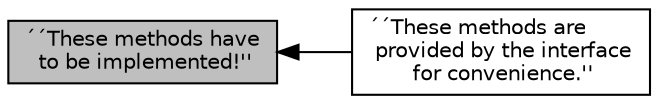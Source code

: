 digraph "´´These methods have to be implemented!&apos;&apos;"
{
  edge [fontname="Helvetica",fontsize="10",labelfontname="Helvetica",labelfontsize="10"];
  node [fontname="Helvetica",fontsize="10",shape=record];
  rankdir=LR;
  Node1 [label="´´These methods are\l provided by the interface\l for convenience.''",height=0.2,width=0.4,color="black", fillcolor="white", style="filled",URL="$a00500.html"];
  Node0 [label="´´These methods have\l to be implemented!''",height=0.2,width=0.4,color="black", fillcolor="grey75", style="filled", fontcolor="black"];
  Node0->Node1 [shape=plaintext, dir="back", style="solid"];
}
